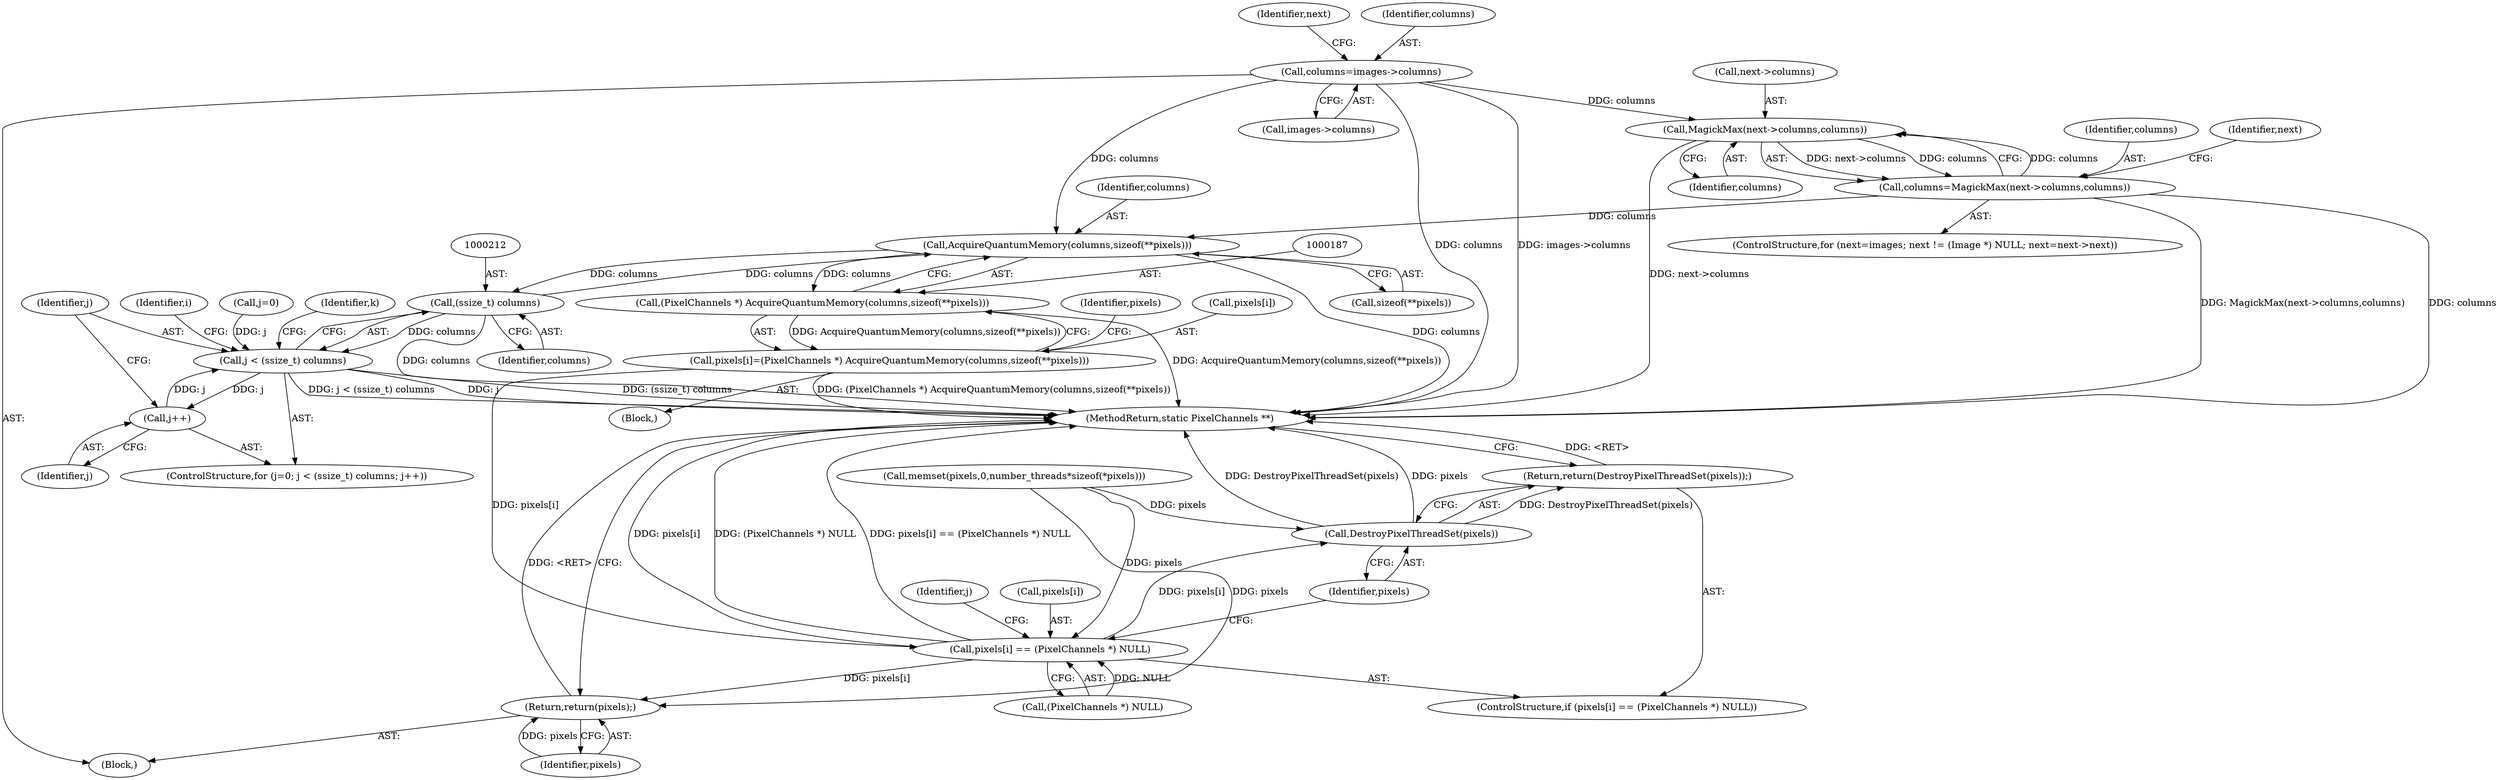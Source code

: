 digraph "0_ImageMagick6_a906fe9298bf89e01d5272023db687935068849a@pointer" {
"1000164" [label="(Call,MagickMax(next->columns,columns))"];
"1000143" [label="(Call,columns=images->columns)"];
"1000162" [label="(Call,columns=MagickMax(next->columns,columns))"];
"1000164" [label="(Call,MagickMax(next->columns,columns))"];
"1000188" [label="(Call,AcquireQuantumMemory(columns,sizeof(**pixels)))"];
"1000186" [label="(Call,(PixelChannels *) AcquireQuantumMemory(columns,sizeof(**pixels)))"];
"1000182" [label="(Call,pixels[i]=(PixelChannels *) AcquireQuantumMemory(columns,sizeof(**pixels)))"];
"1000195" [label="(Call,pixels[i] == (PixelChannels *) NULL)"];
"1000203" [label="(Call,DestroyPixelThreadSet(pixels))"];
"1000202" [label="(Return,return(DestroyPixelThreadSet(pixels));)"];
"1000238" [label="(Return,return(pixels);)"];
"1000211" [label="(Call,(ssize_t) columns)"];
"1000209" [label="(Call,j < (ssize_t) columns)"];
"1000214" [label="(Call,j++)"];
"1000210" [label="(Identifier,j)"];
"1000164" [label="(Call,MagickMax(next->columns,columns))"];
"1000179" [label="(Identifier,i)"];
"1000163" [label="(Identifier,columns)"];
"1000197" [label="(Identifier,pixels)"];
"1000102" [label="(Block,)"];
"1000213" [label="(Identifier,columns)"];
"1000188" [label="(Call,AcquireQuantumMemory(columns,sizeof(**pixels)))"];
"1000183" [label="(Call,pixels[i])"];
"1000207" [label="(Identifier,j)"];
"1000206" [label="(Call,j=0)"];
"1000186" [label="(Call,(PixelChannels *) AcquireQuantumMemory(columns,sizeof(**pixels)))"];
"1000180" [label="(Block,)"];
"1000190" [label="(Call,sizeof(**pixels))"];
"1000204" [label="(Identifier,pixels)"];
"1000205" [label="(ControlStructure,for (j=0; j < (ssize_t) columns; j++))"];
"1000199" [label="(Call,(PixelChannels *) NULL)"];
"1000202" [label="(Return,return(DestroyPixelThreadSet(pixels));)"];
"1000214" [label="(Call,j++)"];
"1000158" [label="(Identifier,next)"];
"1000150" [label="(Identifier,next)"];
"1000162" [label="(Call,columns=MagickMax(next->columns,columns))"];
"1000135" [label="(Call,memset(pixels,0,number_threads*sizeof(*pixels)))"];
"1000165" [label="(Call,next->columns)"];
"1000209" [label="(Call,j < (ssize_t) columns)"];
"1000203" [label="(Call,DestroyPixelThreadSet(pixels))"];
"1000143" [label="(Call,columns=images->columns)"];
"1000145" [label="(Call,images->columns)"];
"1000148" [label="(ControlStructure,for (next=images; next != (Image *) NULL; next=next->next))"];
"1000211" [label="(Call,(ssize_t) columns)"];
"1000215" [label="(Identifier,j)"];
"1000238" [label="(Return,return(pixels);)"];
"1000220" [label="(Identifier,k)"];
"1000240" [label="(MethodReturn,static PixelChannels **)"];
"1000196" [label="(Call,pixels[i])"];
"1000168" [label="(Identifier,columns)"];
"1000144" [label="(Identifier,columns)"];
"1000195" [label="(Call,pixels[i] == (PixelChannels *) NULL)"];
"1000189" [label="(Identifier,columns)"];
"1000194" [label="(ControlStructure,if (pixels[i] == (PixelChannels *) NULL))"];
"1000239" [label="(Identifier,pixels)"];
"1000182" [label="(Call,pixels[i]=(PixelChannels *) AcquireQuantumMemory(columns,sizeof(**pixels)))"];
"1000164" -> "1000162"  [label="AST: "];
"1000164" -> "1000168"  [label="CFG: "];
"1000165" -> "1000164"  [label="AST: "];
"1000168" -> "1000164"  [label="AST: "];
"1000162" -> "1000164"  [label="CFG: "];
"1000164" -> "1000240"  [label="DDG: next->columns"];
"1000164" -> "1000162"  [label="DDG: next->columns"];
"1000164" -> "1000162"  [label="DDG: columns"];
"1000143" -> "1000164"  [label="DDG: columns"];
"1000162" -> "1000164"  [label="DDG: columns"];
"1000143" -> "1000102"  [label="AST: "];
"1000143" -> "1000145"  [label="CFG: "];
"1000144" -> "1000143"  [label="AST: "];
"1000145" -> "1000143"  [label="AST: "];
"1000150" -> "1000143"  [label="CFG: "];
"1000143" -> "1000240"  [label="DDG: columns"];
"1000143" -> "1000240"  [label="DDG: images->columns"];
"1000143" -> "1000188"  [label="DDG: columns"];
"1000162" -> "1000148"  [label="AST: "];
"1000163" -> "1000162"  [label="AST: "];
"1000158" -> "1000162"  [label="CFG: "];
"1000162" -> "1000240"  [label="DDG: MagickMax(next->columns,columns)"];
"1000162" -> "1000240"  [label="DDG: columns"];
"1000162" -> "1000188"  [label="DDG: columns"];
"1000188" -> "1000186"  [label="AST: "];
"1000188" -> "1000190"  [label="CFG: "];
"1000189" -> "1000188"  [label="AST: "];
"1000190" -> "1000188"  [label="AST: "];
"1000186" -> "1000188"  [label="CFG: "];
"1000188" -> "1000240"  [label="DDG: columns"];
"1000188" -> "1000186"  [label="DDG: columns"];
"1000211" -> "1000188"  [label="DDG: columns"];
"1000188" -> "1000211"  [label="DDG: columns"];
"1000186" -> "1000182"  [label="AST: "];
"1000187" -> "1000186"  [label="AST: "];
"1000182" -> "1000186"  [label="CFG: "];
"1000186" -> "1000240"  [label="DDG: AcquireQuantumMemory(columns,sizeof(**pixels))"];
"1000186" -> "1000182"  [label="DDG: AcquireQuantumMemory(columns,sizeof(**pixels))"];
"1000182" -> "1000180"  [label="AST: "];
"1000183" -> "1000182"  [label="AST: "];
"1000197" -> "1000182"  [label="CFG: "];
"1000182" -> "1000240"  [label="DDG: (PixelChannels *) AcquireQuantumMemory(columns,sizeof(**pixels))"];
"1000182" -> "1000195"  [label="DDG: pixels[i]"];
"1000195" -> "1000194"  [label="AST: "];
"1000195" -> "1000199"  [label="CFG: "];
"1000196" -> "1000195"  [label="AST: "];
"1000199" -> "1000195"  [label="AST: "];
"1000204" -> "1000195"  [label="CFG: "];
"1000207" -> "1000195"  [label="CFG: "];
"1000195" -> "1000240"  [label="DDG: (PixelChannels *) NULL"];
"1000195" -> "1000240"  [label="DDG: pixels[i] == (PixelChannels *) NULL"];
"1000195" -> "1000240"  [label="DDG: pixels[i]"];
"1000135" -> "1000195"  [label="DDG: pixels"];
"1000199" -> "1000195"  [label="DDG: NULL"];
"1000195" -> "1000203"  [label="DDG: pixels[i]"];
"1000195" -> "1000238"  [label="DDG: pixels[i]"];
"1000203" -> "1000202"  [label="AST: "];
"1000203" -> "1000204"  [label="CFG: "];
"1000204" -> "1000203"  [label="AST: "];
"1000202" -> "1000203"  [label="CFG: "];
"1000203" -> "1000240"  [label="DDG: DestroyPixelThreadSet(pixels)"];
"1000203" -> "1000240"  [label="DDG: pixels"];
"1000203" -> "1000202"  [label="DDG: DestroyPixelThreadSet(pixels)"];
"1000135" -> "1000203"  [label="DDG: pixels"];
"1000202" -> "1000194"  [label="AST: "];
"1000240" -> "1000202"  [label="CFG: "];
"1000202" -> "1000240"  [label="DDG: <RET>"];
"1000238" -> "1000102"  [label="AST: "];
"1000238" -> "1000239"  [label="CFG: "];
"1000239" -> "1000238"  [label="AST: "];
"1000240" -> "1000238"  [label="CFG: "];
"1000238" -> "1000240"  [label="DDG: <RET>"];
"1000239" -> "1000238"  [label="DDG: pixels"];
"1000135" -> "1000238"  [label="DDG: pixels"];
"1000211" -> "1000209"  [label="AST: "];
"1000211" -> "1000213"  [label="CFG: "];
"1000212" -> "1000211"  [label="AST: "];
"1000213" -> "1000211"  [label="AST: "];
"1000209" -> "1000211"  [label="CFG: "];
"1000211" -> "1000240"  [label="DDG: columns"];
"1000211" -> "1000209"  [label="DDG: columns"];
"1000209" -> "1000205"  [label="AST: "];
"1000210" -> "1000209"  [label="AST: "];
"1000220" -> "1000209"  [label="CFG: "];
"1000179" -> "1000209"  [label="CFG: "];
"1000209" -> "1000240"  [label="DDG: j < (ssize_t) columns"];
"1000209" -> "1000240"  [label="DDG: j"];
"1000209" -> "1000240"  [label="DDG: (ssize_t) columns"];
"1000206" -> "1000209"  [label="DDG: j"];
"1000214" -> "1000209"  [label="DDG: j"];
"1000209" -> "1000214"  [label="DDG: j"];
"1000214" -> "1000205"  [label="AST: "];
"1000214" -> "1000215"  [label="CFG: "];
"1000215" -> "1000214"  [label="AST: "];
"1000210" -> "1000214"  [label="CFG: "];
}

